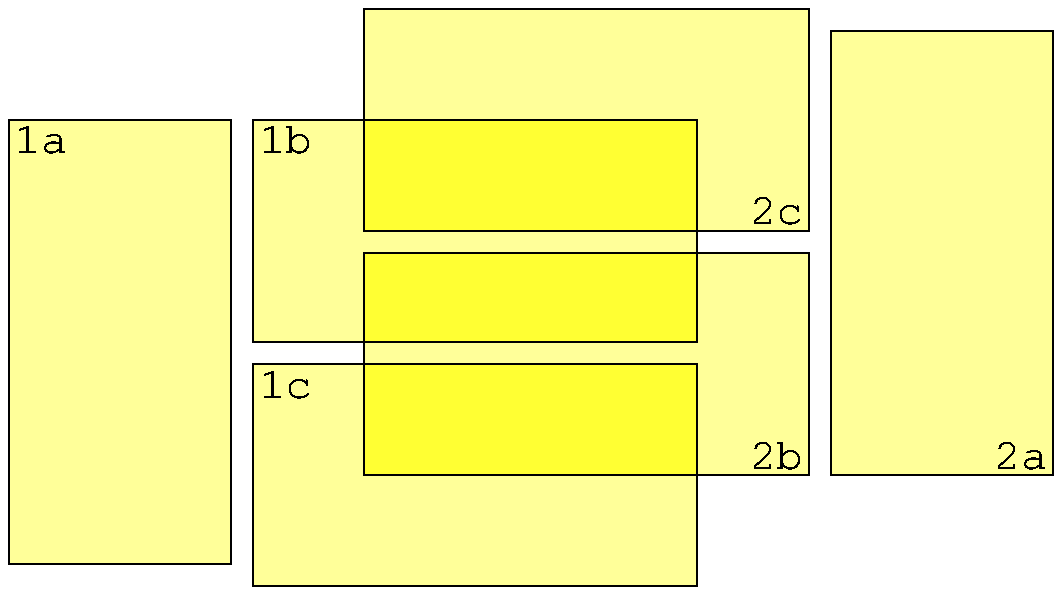 
input boxes;
prologues:=1;

% The following works round the fact that the postscript fonts in my
% teTeX installation aren't called the same as their postscript reserved
% names.

special "/ptmr /Times-Roman def";
special "/fshow {exch findfont exch scalefont setfont show} bind def";
special "/phvr /Helvetica def";
special "/fshow {exch findfont exch scalefont setfont show} bind def";
special "/pcrr /Courier def";
special "/fshow {exch findfont exch scalefont setfont show} bind def";

%%%%%%%%%%%%%%%%%%%%%%%%%%%%%%%%%%%%%%%%%%%%%%%%%%%%%%%%%%%%%%%%%%%%%%%%
beginfig(4);

defaultfont:="ptmr";
save gap, u;

w = 18bp;
h = 12bp;
u = 6bp;
gap = 1/2u;
frac = 1/3;
pair origin;

origin = ( 30, 30 );

color boxinside;
boxinside = 1/1024[white,black];

textsize = 1.6;
defaultscale := textsize;

def bend(expr a, patha, b, pathb, mult, theta) =
   drawarrow a {dir (mult*((angle (b-a)) - theta) + theta)} .. b
             cutbefore patha cutafter pathb shifted (gap*unitvector (a-b));
enddef;

def bendy(expr a,patha,b,pathb)=bend(a,patha,b,pathb,1-frac,-90); enddef;
def bendo(expr a,patha,b,pathb)=bend(a,patha,b,pathb,1+frac,-90); enddef;
def straight(expr a,patha,b,pathb)=bend(a,patha,b,pathb,1,-90); enddef;

% def bendy(expr a, patha, b, pathb) =
%    drawarrow a {dir ((1-frac)*((angle (b - a)) + 90) - 90)} .. b
%              cutbefore patha cutafter pathb shifted (gap*unitvector (a-b));
% enddef;
%
% def bendo(expr a, patha, b, pathb) =
%    drawarrow a {dir ((1+frac)*((angle (b - a)) + 90) - 90)} .. b
%              cutbefore patha cutafter pathb shifted (gap*unitvector (a-b));
% enddef;


% boxit.astimp("ASTIMP");
% boxit.wcsedit("WCSEDIT");
boxit.findobj("FINDOBJ");
boxit.findoff("FINDOFF");
boxit.pairndf("PAIRNDF");
boxit.ccdalign("CCDALIGN");
boxit.register("REGISTER");
boxit.wcsreg("WCSREG");
% boxit.astexp("ASTEXP");
boxit.tranndf("TRANNDF");
boxit.drizzle("DRIZZLE");
boxit.makemos("MAKEMOS");

% def allboxes = astimp, wcsedit, findobj, findoff, pairndf, ccdalign,
%                register, wcsreg, astexp, tranndf, drizzle, makemos   
% enddef;
% def toprow = findobj, pairndf, ccdalign, wcsedit, astimp
% enddef;
def allboxes = findobj, findoff, pairndf, ccdalign,
               register, tranndf, drizzle, makemos
enddef;
def toprow = findobj, pairndf, ccdalign
enddef;

forsuffixes t = allboxes:
    t.dx = t.dy = 3pt;
endfor;


(xpart findobj.w, ypart makemos.s ) = origin;

findobj.c - findoff.c = (-1w, 4h);
pairndf.c - register.c = (0, 10h);
% register.c - z1 = (-9w, 5h);
% astimp.w - wcsedit.e = wcsedit.w - ccdalign.e = (2w, 0);
register.c - .5[makemos.c, drizzle.c] = (0, 9h);
ccdalign.w - pairndf.e = pairndf.w - findobj.e = (1w, 0);
z1 - z2 = (0, 9h);

% wcsreg.c = 1/2[z1, z2] - (6w, 0);
% astexp.c = z2 + (9w, 0);

drizzle.c - makemos.c = (10w, 0);
1/2[drizzle.c, makemos.c] = z2 - (0, 9h);
tranndf.c = ( .6[x2, xpart makemos.c], 1/2[y2, ypart makemos.c] );

forsuffixes t = toprow:
   pair t.desc;
   t.desc = t.n + (0, h);
endfor;

pair over, object.grp, geom.grp;
over = (0,h);
% geom.grp - 1/2[astimp.desc, wcsedit.desc] 
object.grp - pairndf.desc
= 3over;

defaultfont := "phvr";
defaultscale := 0.8textsize;

label("automatic", findobj.desc);
label("semi-automatic", pairndf.desc);
label("manual", ccdalign.desc);
% label("imported", astimp.desc);
% label("manual", wcsedit.desc);

label("Object matching", object.grp);
% label("Geometry information", geom.grp);

drawoptions(withpen pencircle scaled 1bp);
draw (findobj.desc -- ccdalign.desc) shifted 2over;
% draw (wcsedit.desc -- astimp.desc) shifted 2over;
forsuffixes t = toprow:
   draw t.desc + over -- t.desc + 2over;
endfor;
drawoptions();


% path dot[], dot[].out;
% dot1 = fullcircle scaled 1u shifted z1;
% dot1.out = fullcircle scaled 2u shifted z1;
% dot2 = fullcircle scaled 1u shifted z2;
% dot2.out = fullcircle scaled 2u shifted z2;
% fill dot1;
% fill dot2;


% bendy( astimp.c, bpath astimp, z1, dot1.out );
% bendy( wcsedit.c, bpath wcsedit, z1, dot1.out );
bendy( findobj.c, bpath findobj, findoff.c, bpath findoff );
bendy( findoff.c, bpath findoff, register.c, bpath register );
bendy( pairndf.c, bpath pairndf, register.c, bpath register );
bendy( ccdalign.c, bpath ccdalign, register.c, bpath register );
% bendy( register.c, bpath register, z1, dot1.out );

% bend( z1, dot1.out, z2, dot2.out, 1-1/2frac, 0 );

% bendo( z1, dot1.out, wcsreg.c, bpath wcsreg );
% bendy( wcsreg.c, bpath wcsreg, z2, dot2.out );


% straight( z2, dot2.out, astexp.c, bpath astexp );
% drawoptions(dashed evenly scaled 3);
% bend( astexp.c, bpath astexp, astimp.c, bpath astimp, 1+frac, 90 );
% drawoptions(); 


% bendo( z2, dot2.out, tranndf.c, bpath tranndf );
% bendo( z2, dot2.out, drizzle.c, bpath drizzle );
bendo( register.c, bpath register, tranndf.c, bpath tranndf);
bendo( register.c, bpath register, drizzle.c, bpath drizzle);
bendo( tranndf.c, bpath tranndf, makemos.c, bpath makemos );


forsuffixes t = allboxes:
   fill bpath t withcolor boxinside;
endfor;

drawboxed( allboxes );

endfig;


%%%%%%%%%%%%%%%%%%%%%%%%%%%%%%%%%%%%%%%%%%%%%%%%%%%%%%%%%%%%%%%%%%%%%%%%
beginfig(3); 

defaultfont:="pcrr";
defaultscale:=1.6;

path ccd[]a, ccd[]b, ccd[]c;
pair ccd[]a.orig, ccd[]b.orig, ccd[]c.orig;
pair ccd[]orig;
pair squodge;
pair origin;
color grey[],yellow;

save gap, u;

origin = ( 30, 30 );

u := 80bp;
long = 2 short = 2u;
gap = 1/10u;
squodge = (1/4long, 1/2short);
yellow = (1,1,0);

ccd1.dir = 0;
ccd2.dir = ccd1.dir + 180;
ccd2.orig - ccd1.orig = (2long+2gap, -2short-gap) + squodge;
ccd1.orig = (0, long+gap) + (gap, gap);

grey1 = .4[white,yellow];
grey2 = .8[white,yellow];

pair a.orig, b.orig, c.orig;
path a, b, c;
x0a = x3a = 0;
y0a = y1a = 0;
x1a - x0a = x2a - x3a = short;
y0a - y3a = y1a - y2a = long;
a = (z0a -- z1a -- z2a -- z3a -- cycle);
b = a rotated 90 shifted (short+gap,-short);
c = b shifted (0,-short-gap);
a.orig = z0a;
b.orig = z0a + (short+gap,0);
c.orig = b.orig - (0,short+gap);

forsuffixes t=1,2:
   forsuffixes s=a,b,c:
      ccd.t.s = s rotated ccd.t.dir shifted ccd.t.orig shifted origin;
      ccd.t.s.orig = s.orig rotated ccd.t.dir shifted ccd.t.orig shifted origin;
   endfor;
endfor;

% forsuffixes t=1,2:
%    x0t = x3t = xpart ccd.t.orig;
%    y0t = y1t = ypart ccd.t.orig;
%    x1t - x0t = x2t - x3t = short;
%    y0t - y3t = y1t - y2t = long;
%    ccd.t.a = (z0t -- z1t -- z2t -- z3t -- cycle) 
%                   shifted (-ccd.t.orig) rotated ccd.t.dir shifted ccd.t.orig;
%    ccd.t.b = (ccd.t.a shifted (-ccd.t.orig)
%                       rotated 90
%                       shifted (ccd.t.orig+(short+gap,-short)));
%    ccd.t.c = (ccd.t.b shifted (0, -gap-short));
%    ccd.t.a.orig = ccd.t.orig;
%    ccd.t.b.orig = ccd.t.orig + (short+gap, 0);
%    ccd.t.c.orig = ccd.t.b.orig - (0, short+gap);
% endfor;

forsuffixes t=1,2:
   fill ccd.t.a withcolor grey1;
   fill ccd.t.b withcolor grey1;
   fill ccd.t.c withcolor grey1;
endfor;

fill buildcycle(ccd1b, ccd2c) withcolor grey2;
fill buildcycle(ccd1c, ccd2b) withcolor grey2;
fill buildcycle(ccd1b, ccd2b) withcolor grey2;

forsuffixes t=1,2:
   draw ccd.t.a;
   draw ccd.t.b;
   draw ccd.t.c;
endfor;

label.lrt("1a", ccd1a.orig);
label.lrt("1b", ccd1b.orig);
label.lrt("1c", ccd1c.orig);
label.ulft("2a", ccd2a.orig);
label.ulft("2b", ccd2b.orig);
label.ulft("2c", ccd2c.orig);


endfig;

end

% $Id$
